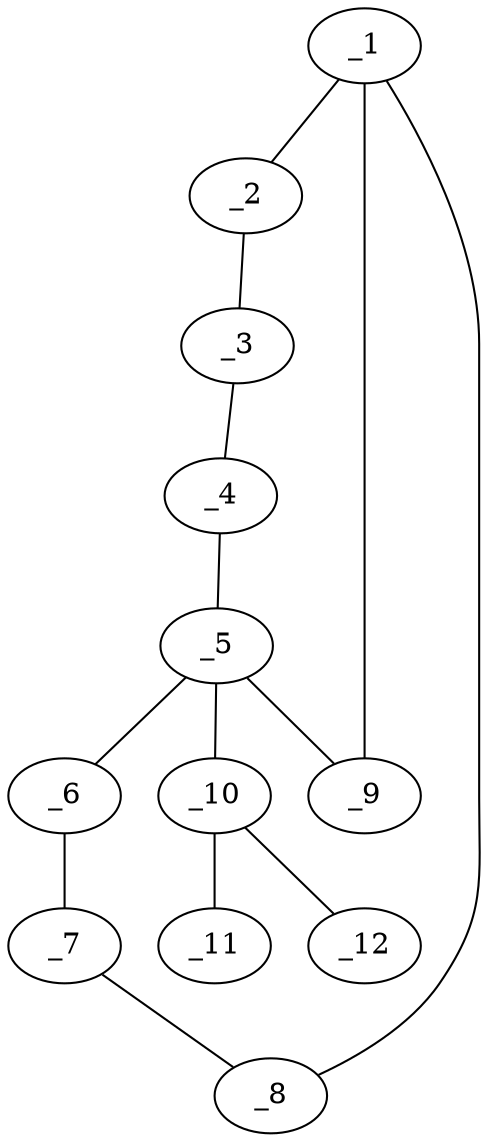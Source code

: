 graph molid625795 {
	_1	 [charge=0,
		chem=1,
		symbol="C  ",
		x="4.7075",
		y="0.7771"];
	_2	 [charge=0,
		chem=1,
		symbol="C  ",
		x="6.5722",
		y="0.3295"];
	_1 -- _2	 [valence=1];
	_8	 [charge=0,
		chem=1,
		symbol="C  ",
		x="2.1045",
		y="-0.0307"];
	_1 -- _8	 [valence=1];
	_9	 [charge=0,
		chem=1,
		symbol="C  ",
		x="3.9709",
		y="1.7597"];
	_1 -- _9	 [valence=1];
	_3	 [charge=0,
		chem=1,
		symbol="C  ",
		x="6.9305",
		y="-0.6041"];
	_2 -- _3	 [valence=1];
	_4	 [charge=0,
		chem=1,
		symbol="C  ",
		x="6.1534",
		y="-1.2334"];
	_3 -- _4	 [valence=1];
	_5	 [charge=0,
		chem=1,
		symbol="C  ",
		x="4.4487",
		y="-0.1888"];
	_4 -- _5	 [valence=1];
	_6	 [charge=0,
		chem=1,
		symbol="C  ",
		x="2.9135",
		y="-1.4319"];
	_5 -- _6	 [valence=1];
	_5 -- _9	 [valence=1];
	_10	 [charge=0,
		chem=1,
		symbol="C  ",
		x="4.3599",
		y="-1.1848"];
	_5 -- _10	 [valence=1];
	_7	 [charge=0,
		chem=1,
		symbol="C  ",
		x=2,
		y="-1.0252"];
	_6 -- _7	 [valence=1];
	_7 -- _8	 [valence=1];
	_11	 [charge=0,
		chem=2,
		symbol="O  ",
		x="3.5389",
		y="-1.7556"];
	_10 -- _11	 [valence=2];
	_12	 [charge=0,
		chem=2,
		symbol="O  ",
		x="5.1782",
		y="-1.7597"];
	_10 -- _12	 [valence=1];
}
